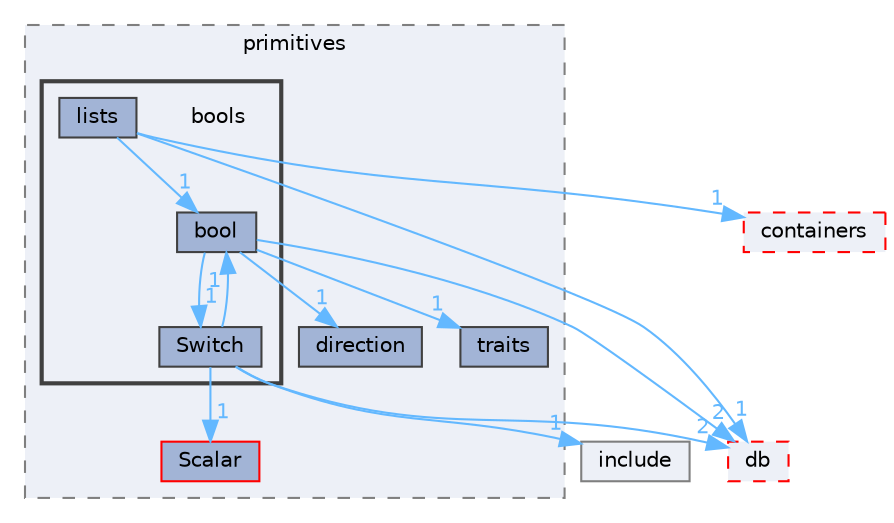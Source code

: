 digraph "src/OpenFOAM/primitives/bools"
{
 // LATEX_PDF_SIZE
  bgcolor="transparent";
  edge [fontname=Helvetica,fontsize=10,labelfontname=Helvetica,labelfontsize=10];
  node [fontname=Helvetica,fontsize=10,shape=box,height=0.2,width=0.4];
  compound=true
  subgraph clusterdir_3e50f45338116b169052b428016851aa {
    graph [ bgcolor="#edf0f7", pencolor="grey50", label="primitives", fontname=Helvetica,fontsize=10 style="filled,dashed", URL="dir_3e50f45338116b169052b428016851aa.html",tooltip=""]
  dir_19dbf0591cffda9f7a5a990739e1850d [label="direction", fillcolor="#a2b4d6", color="grey25", style="filled", URL="dir_19dbf0591cffda9f7a5a990739e1850d.html",tooltip=""];
  dir_e46438c88d14724c9114690b543855a0 [label="traits", fillcolor="#a2b4d6", color="grey25", style="filled", URL="dir_e46438c88d14724c9114690b543855a0.html",tooltip=""];
  dir_b4f4914e791ff496381862f16be45bae [label="Scalar", fillcolor="#a2b4d6", color="red", style="filled", URL="dir_b4f4914e791ff496381862f16be45bae.html",tooltip=""];
  subgraph clusterdir_a082e25d5e52ccf3d098e28b00b761b2 {
    graph [ bgcolor="#edf0f7", pencolor="grey25", label="", fontname=Helvetica,fontsize=10 style="filled,bold", URL="dir_a082e25d5e52ccf3d098e28b00b761b2.html",tooltip=""]
    dir_a082e25d5e52ccf3d098e28b00b761b2 [shape=plaintext, label="bools"];
  dir_dfea02e4c07783fd1810acf1b0315fa4 [label="bool", fillcolor="#a2b4d6", color="grey25", style="filled", URL="dir_dfea02e4c07783fd1810acf1b0315fa4.html",tooltip=""];
  dir_0c075e68499f2ceb3da6fe95813da813 [label="lists", fillcolor="#a2b4d6", color="grey25", style="filled", URL="dir_0c075e68499f2ceb3da6fe95813da813.html",tooltip=""];
  dir_4207e64223f749d27084f587f926896f [label="Switch", fillcolor="#a2b4d6", color="grey25", style="filled", URL="dir_4207e64223f749d27084f587f926896f.html",tooltip=""];
  }
  }
  dir_63c634f7a7cfd679ac26c67fb30fc32f [label="db", fillcolor="#edf0f7", color="red", style="filled,dashed", URL="dir_63c634f7a7cfd679ac26c67fb30fc32f.html",tooltip=""];
  dir_e954e9f5966bc1c681a414ec8bd0ee15 [label="include", fillcolor="#edf0f7", color="grey50", style="filled", URL="dir_e954e9f5966bc1c681a414ec8bd0ee15.html",tooltip=""];
  dir_19d0872053bde092be81d7fe3f56cbf7 [label="containers", fillcolor="#edf0f7", color="red", style="filled,dashed", URL="dir_19d0872053bde092be81d7fe3f56cbf7.html",tooltip=""];
  dir_dfea02e4c07783fd1810acf1b0315fa4->dir_19dbf0591cffda9f7a5a990739e1850d [headlabel="1", labeldistance=1.5 headhref="dir_000313_000953.html" href="dir_000313_000953.html" color="steelblue1" fontcolor="steelblue1"];
  dir_dfea02e4c07783fd1810acf1b0315fa4->dir_4207e64223f749d27084f587f926896f [headlabel="1", labeldistance=1.5 headhref="dir_000313_003903.html" href="dir_000313_003903.html" color="steelblue1" fontcolor="steelblue1"];
  dir_dfea02e4c07783fd1810acf1b0315fa4->dir_63c634f7a7cfd679ac26c67fb30fc32f [headlabel="2", labeldistance=1.5 headhref="dir_000313_000817.html" href="dir_000313_000817.html" color="steelblue1" fontcolor="steelblue1"];
  dir_dfea02e4c07783fd1810acf1b0315fa4->dir_e46438c88d14724c9114690b543855a0 [headlabel="1", labeldistance=1.5 headhref="dir_000313_004092.html" href="dir_000313_004092.html" color="steelblue1" fontcolor="steelblue1"];
  dir_0c075e68499f2ceb3da6fe95813da813->dir_19d0872053bde092be81d7fe3f56cbf7 [headlabel="1", labeldistance=1.5 headhref="dir_002238_000669.html" href="dir_002238_000669.html" color="steelblue1" fontcolor="steelblue1"];
  dir_0c075e68499f2ceb3da6fe95813da813->dir_63c634f7a7cfd679ac26c67fb30fc32f [headlabel="1", labeldistance=1.5 headhref="dir_002238_000817.html" href="dir_002238_000817.html" color="steelblue1" fontcolor="steelblue1"];
  dir_0c075e68499f2ceb3da6fe95813da813->dir_dfea02e4c07783fd1810acf1b0315fa4 [headlabel="1", labeldistance=1.5 headhref="dir_002238_000313.html" href="dir_002238_000313.html" color="steelblue1" fontcolor="steelblue1"];
  dir_4207e64223f749d27084f587f926896f->dir_63c634f7a7cfd679ac26c67fb30fc32f [headlabel="2", labeldistance=1.5 headhref="dir_003903_000817.html" href="dir_003903_000817.html" color="steelblue1" fontcolor="steelblue1"];
  dir_4207e64223f749d27084f587f926896f->dir_b4f4914e791ff496381862f16be45bae [headlabel="1", labeldistance=1.5 headhref="dir_003903_003415.html" href="dir_003903_003415.html" color="steelblue1" fontcolor="steelblue1"];
  dir_4207e64223f749d27084f587f926896f->dir_dfea02e4c07783fd1810acf1b0315fa4 [headlabel="1", labeldistance=1.5 headhref="dir_003903_000313.html" href="dir_003903_000313.html" color="steelblue1" fontcolor="steelblue1"];
  dir_4207e64223f749d27084f587f926896f->dir_e954e9f5966bc1c681a414ec8bd0ee15 [headlabel="1", labeldistance=1.5 headhref="dir_003903_001804.html" href="dir_003903_001804.html" color="steelblue1" fontcolor="steelblue1"];
}
